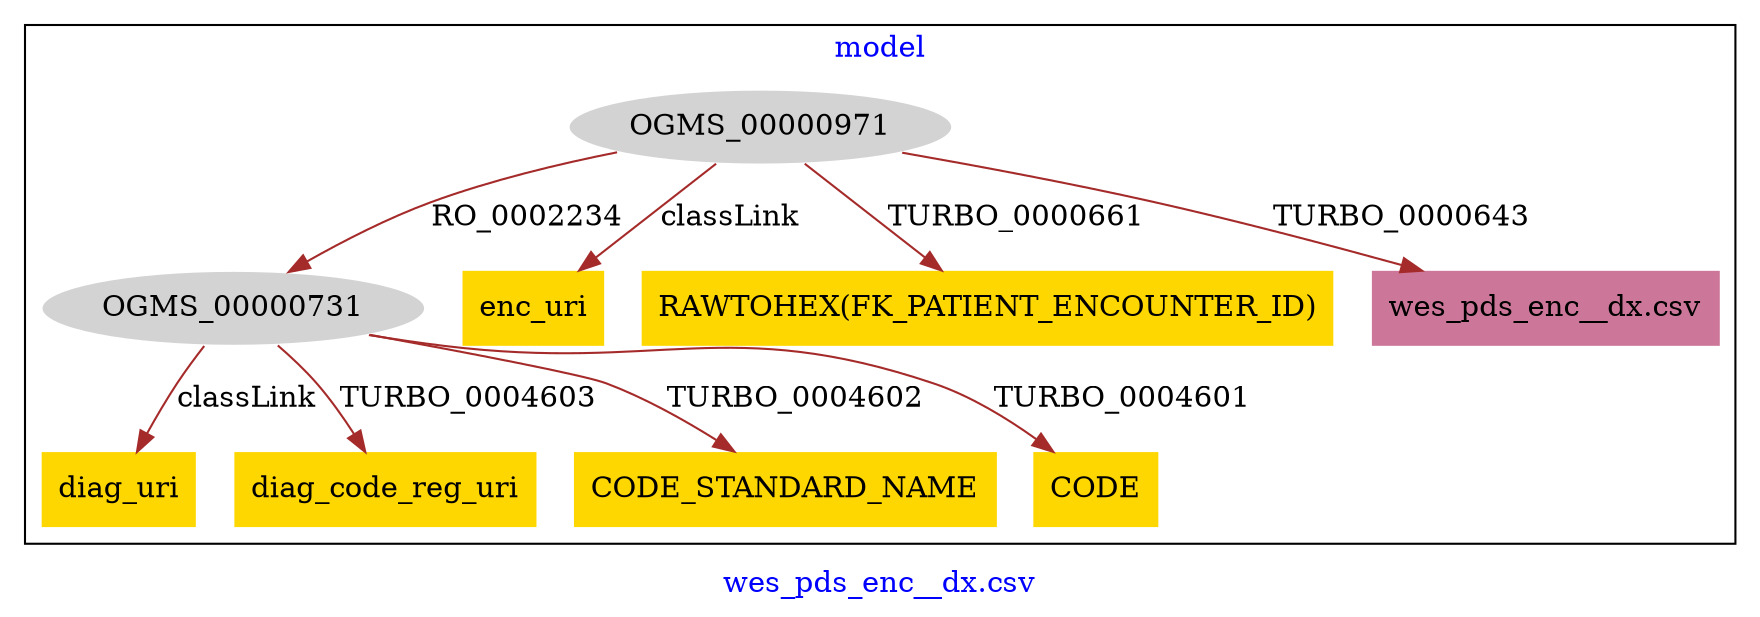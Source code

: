 digraph n0 {
fontcolor="blue"
remincross="true"
label="wes_pds_enc__dx.csv"
subgraph cluster {
label="model"
n2[style="filled",color="white",fillcolor="lightgray",label="OGMS_00000971"];
n3[style="filled",color="white",fillcolor="lightgray",label="OGMS_00000731"];
n4[shape="plaintext",style="filled",fillcolor="gold",label="diag_uri"];
n5[shape="plaintext",style="filled",fillcolor="gold",label="enc_uri"];
n6[shape="plaintext",style="filled",fillcolor="gold",label="diag_code_reg_uri"];
n7[shape="plaintext",style="filled",fillcolor="gold",label="RAWTOHEX(FK_PATIENT_ENCOUNTER_ID)"];
n8[shape="plaintext",style="filled",fillcolor="gold",label="CODE_STANDARD_NAME"];
n9[shape="plaintext",style="filled",fillcolor="gold",label="CODE"];
n10[shape="plaintext",style="filled",fillcolor="#CC7799",label="wes_pds_enc__dx.csv"];
}
n2 -> n3[color="brown",fontcolor="black",label="RO_0002234"]
n3 -> n4[color="brown",fontcolor="black",label="classLink"]
n2 -> n5[color="brown",fontcolor="black",label="classLink"]
n3 -> n6[color="brown",fontcolor="black",label="TURBO_0004603"]
n2 -> n7[color="brown",fontcolor="black",label="TURBO_0000661"]
n3 -> n8[color="brown",fontcolor="black",label="TURBO_0004602"]
n3 -> n9[color="brown",fontcolor="black",label="TURBO_0004601"]
n2 -> n10[color="brown",fontcolor="black",label="TURBO_0000643"]
}
